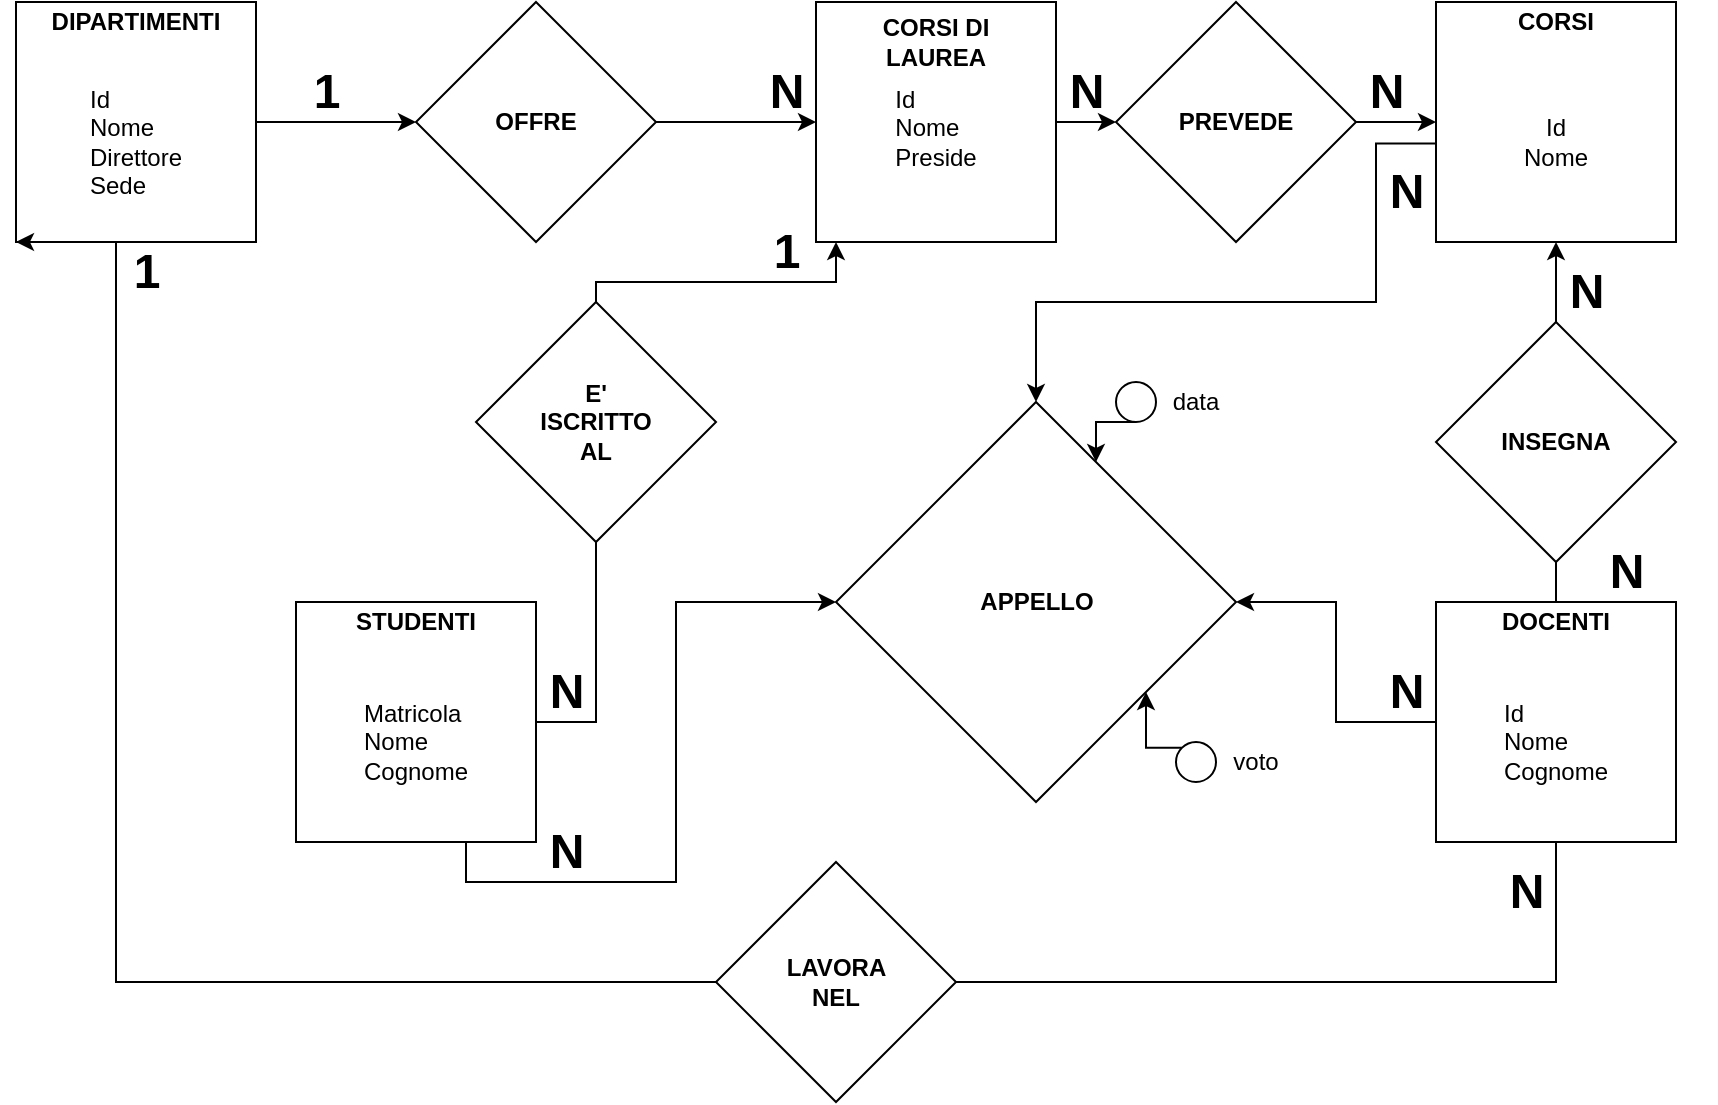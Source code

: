 <mxfile version="14.6.10" type="device"><diagram id="Zfwfw7I1JtnHJNnIfLYa" name="Page-1"><mxGraphModel dx="3585" dy="1035" grid="1" gridSize="10" guides="1" tooltips="1" connect="1" arrows="1" fold="1" page="0" pageScale="1" pageWidth="827" pageHeight="1169" math="0" shadow="0"><root><mxCell id="0"/><mxCell id="1" parent="0"/><mxCell id="oftJoagpIi9MALdeKWig-32" value="" style="group" vertex="1" connectable="0" parent="1"><mxGeometry x="-2210" y="-280" width="120" height="120" as="geometry"/></mxCell><mxCell id="oftJoagpIi9MALdeKWig-2" value="" style="rounded=0;whiteSpace=wrap;html=1;fontStyle=1" vertex="1" parent="oftJoagpIi9MALdeKWig-32"><mxGeometry width="120" height="120" as="geometry"/></mxCell><mxCell id="oftJoagpIi9MALdeKWig-5" value="DIPARTIMENTI&lt;br&gt;" style="text;html=1;strokeColor=none;fillColor=none;align=center;verticalAlign=middle;whiteSpace=wrap;rounded=0;fontStyle=1" vertex="1" parent="oftJoagpIi9MALdeKWig-32"><mxGeometry x="40" width="40" height="20" as="geometry"/></mxCell><mxCell id="oftJoagpIi9MALdeKWig-7" value="&lt;div style=&quot;text-align: left&quot;&gt;Id&lt;/div&gt;&lt;div style=&quot;text-align: left&quot;&gt;Nome&lt;/div&gt;&lt;div style=&quot;text-align: left&quot;&gt;Direttore&lt;/div&gt;&lt;div style=&quot;text-align: left&quot;&gt;Sede&lt;/div&gt;" style="text;html=1;strokeColor=none;fillColor=none;align=center;verticalAlign=middle;whiteSpace=wrap;rounded=0;" vertex="1" parent="oftJoagpIi9MALdeKWig-32"><mxGeometry x="10" y="20" width="100" height="100" as="geometry"/></mxCell><mxCell id="oftJoagpIi9MALdeKWig-33" value="" style="group" vertex="1" connectable="0" parent="1"><mxGeometry x="-2010" y="-280" width="120" height="120" as="geometry"/></mxCell><mxCell id="oftJoagpIi9MALdeKWig-17" value="" style="rhombus;whiteSpace=wrap;html=1;" vertex="1" parent="oftJoagpIi9MALdeKWig-33"><mxGeometry width="120" height="120" as="geometry"/></mxCell><mxCell id="oftJoagpIi9MALdeKWig-22" value="OFFRE" style="text;html=1;strokeColor=none;fillColor=none;align=center;verticalAlign=middle;whiteSpace=wrap;rounded=0;fontStyle=1" vertex="1" parent="oftJoagpIi9MALdeKWig-33"><mxGeometry x="40" y="50" width="40" height="20" as="geometry"/></mxCell><mxCell id="oftJoagpIi9MALdeKWig-34" value="" style="group" vertex="1" connectable="0" parent="1"><mxGeometry x="-1810" y="-280" width="120" height="120" as="geometry"/></mxCell><mxCell id="oftJoagpIi9MALdeKWig-9" value="" style="rounded=0;whiteSpace=wrap;html=1;fontStyle=1" vertex="1" parent="oftJoagpIi9MALdeKWig-34"><mxGeometry width="120" height="120" as="geometry"/></mxCell><mxCell id="oftJoagpIi9MALdeKWig-10" value="CORSI DI LAUREA" style="text;html=1;strokeColor=none;fillColor=none;align=center;verticalAlign=middle;whiteSpace=wrap;rounded=0;fontStyle=1" vertex="1" parent="oftJoagpIi9MALdeKWig-34"><mxGeometry x="20" y="10" width="80" height="20" as="geometry"/></mxCell><mxCell id="oftJoagpIi9MALdeKWig-11" value="&lt;div style=&quot;text-align: left&quot;&gt;Id&lt;/div&gt;&lt;div style=&quot;text-align: left&quot;&gt;Nome&lt;/div&gt;&lt;div style=&quot;text-align: left&quot;&gt;Preside&lt;/div&gt;&lt;div style=&quot;text-align: left&quot;&gt;&lt;br&gt;&lt;/div&gt;" style="text;html=1;strokeColor=none;fillColor=none;align=center;verticalAlign=middle;whiteSpace=wrap;rounded=0;" vertex="1" parent="oftJoagpIi9MALdeKWig-34"><mxGeometry x="10" y="20" width="100" height="100" as="geometry"/></mxCell><mxCell id="oftJoagpIi9MALdeKWig-49" value="" style="group" vertex="1" connectable="0" parent="1"><mxGeometry x="-1500" y="20" width="120" height="120" as="geometry"/></mxCell><mxCell id="oftJoagpIi9MALdeKWig-50" value="" style="rounded=0;whiteSpace=wrap;html=1;fontStyle=1" vertex="1" parent="oftJoagpIi9MALdeKWig-49"><mxGeometry width="120" height="120" as="geometry"/></mxCell><mxCell id="oftJoagpIi9MALdeKWig-51" value="DOCENTI" style="text;html=1;strokeColor=none;fillColor=none;align=center;verticalAlign=middle;whiteSpace=wrap;rounded=0;fontStyle=1" vertex="1" parent="oftJoagpIi9MALdeKWig-49"><mxGeometry x="40" width="40" height="20" as="geometry"/></mxCell><mxCell id="oftJoagpIi9MALdeKWig-52" value="&lt;div style=&quot;text-align: left&quot;&gt;Id&lt;/div&gt;&lt;div style=&quot;text-align: left&quot;&gt;Nome&lt;/div&gt;&lt;div style=&quot;text-align: left&quot;&gt;Cognome&lt;/div&gt;" style="text;html=1;strokeColor=none;fillColor=none;align=center;verticalAlign=middle;whiteSpace=wrap;rounded=0;" vertex="1" parent="oftJoagpIi9MALdeKWig-49"><mxGeometry x="10" y="20" width="100" height="100" as="geometry"/></mxCell><mxCell id="oftJoagpIi9MALdeKWig-53" value="" style="group" vertex="1" connectable="0" parent="1"><mxGeometry x="-1570" y="-250" width="190" height="90" as="geometry"/></mxCell><mxCell id="oftJoagpIi9MALdeKWig-46" value="N" style="text;strokeColor=none;fillColor=none;html=1;fontSize=24;fontStyle=1;verticalAlign=middle;align=center;" vertex="1" parent="oftJoagpIi9MALdeKWig-53"><mxGeometry width="90" height="30" as="geometry"/></mxCell><mxCell id="oftJoagpIi9MALdeKWig-36" value="" style="group" vertex="1" connectable="0" parent="oftJoagpIi9MALdeKWig-53"><mxGeometry x="70" y="-30" width="120" height="120" as="geometry"/></mxCell><mxCell id="oftJoagpIi9MALdeKWig-14" value="" style="rounded=0;whiteSpace=wrap;html=1;fontStyle=1" vertex="1" parent="oftJoagpIi9MALdeKWig-36"><mxGeometry width="120" height="120" as="geometry"/></mxCell><mxCell id="oftJoagpIi9MALdeKWig-15" value="CORSI" style="text;html=1;strokeColor=none;fillColor=none;align=center;verticalAlign=middle;whiteSpace=wrap;rounded=0;fontStyle=1" vertex="1" parent="oftJoagpIi9MALdeKWig-36"><mxGeometry x="40" width="40" height="20" as="geometry"/></mxCell><mxCell id="oftJoagpIi9MALdeKWig-16" value="Id&lt;br&gt;Nome" style="text;html=1;strokeColor=none;fillColor=none;align=center;verticalAlign=middle;whiteSpace=wrap;rounded=0;" vertex="1" parent="oftJoagpIi9MALdeKWig-36"><mxGeometry x="10" y="20" width="100" height="100" as="geometry"/></mxCell><mxCell id="oftJoagpIi9MALdeKWig-105" value="N" style="text;strokeColor=none;fillColor=none;html=1;fontSize=24;fontStyle=1;verticalAlign=middle;align=center;" vertex="1" parent="oftJoagpIi9MALdeKWig-53"><mxGeometry x="10" y="50" width="90" height="30" as="geometry"/></mxCell><mxCell id="oftJoagpIi9MALdeKWig-54" value="" style="group" vertex="1" connectable="0" parent="1"><mxGeometry x="-1720" y="-250" width="180" height="90" as="geometry"/></mxCell><mxCell id="oftJoagpIi9MALdeKWig-47" value="N" style="text;strokeColor=none;fillColor=none;html=1;fontSize=24;fontStyle=1;verticalAlign=middle;align=center;" vertex="1" parent="oftJoagpIi9MALdeKWig-54"><mxGeometry width="90" height="30" as="geometry"/></mxCell><mxCell id="oftJoagpIi9MALdeKWig-35" value="" style="group" vertex="1" connectable="0" parent="oftJoagpIi9MALdeKWig-54"><mxGeometry x="60" y="-30" width="120" height="120" as="geometry"/></mxCell><mxCell id="oftJoagpIi9MALdeKWig-25" value="" style="rhombus;whiteSpace=wrap;html=1;" vertex="1" parent="oftJoagpIi9MALdeKWig-35"><mxGeometry width="120" height="120" as="geometry"/></mxCell><mxCell id="oftJoagpIi9MALdeKWig-26" value="PREVEDE" style="text;html=1;strokeColor=none;fillColor=none;align=center;verticalAlign=middle;whiteSpace=wrap;rounded=0;fontStyle=1" vertex="1" parent="oftJoagpIi9MALdeKWig-35"><mxGeometry x="40" y="50" width="40" height="20" as="geometry"/></mxCell><mxCell id="oftJoagpIi9MALdeKWig-55" value="" style="group" vertex="1" connectable="0" parent="1"><mxGeometry x="-1870" y="-250" width="90" height="30" as="geometry"/></mxCell><mxCell id="oftJoagpIi9MALdeKWig-24" style="edgeStyle=orthogonalEdgeStyle;rounded=0;orthogonalLoop=1;jettySize=auto;html=1;entryX=0;entryY=0.5;entryDx=0;entryDy=0;" edge="1" parent="oftJoagpIi9MALdeKWig-55" source="oftJoagpIi9MALdeKWig-17" target="oftJoagpIi9MALdeKWig-9"><mxGeometry relative="1" as="geometry"/></mxCell><mxCell id="oftJoagpIi9MALdeKWig-45" value="N" style="text;strokeColor=none;fillColor=none;html=1;fontSize=24;fontStyle=1;verticalAlign=middle;align=center;" vertex="1" parent="oftJoagpIi9MALdeKWig-55"><mxGeometry width="90" height="30" as="geometry"/></mxCell><mxCell id="oftJoagpIi9MALdeKWig-56" value="" style="group" vertex="1" connectable="0" parent="1"><mxGeometry x="-2100" y="-250" width="90" height="30" as="geometry"/></mxCell><mxCell id="oftJoagpIi9MALdeKWig-43" style="edgeStyle=orthogonalEdgeStyle;rounded=0;orthogonalLoop=1;jettySize=auto;html=1;" edge="1" parent="oftJoagpIi9MALdeKWig-56" source="oftJoagpIi9MALdeKWig-2" target="oftJoagpIi9MALdeKWig-17"><mxGeometry relative="1" as="geometry"/></mxCell><mxCell id="oftJoagpIi9MALdeKWig-48" value="1" style="text;strokeColor=none;fillColor=none;html=1;fontSize=24;fontStyle=1;verticalAlign=middle;align=center;" vertex="1" parent="oftJoagpIi9MALdeKWig-56"><mxGeometry width="90" height="30" as="geometry"/></mxCell><mxCell id="oftJoagpIi9MALdeKWig-44" style="edgeStyle=orthogonalEdgeStyle;rounded=0;orthogonalLoop=1;jettySize=auto;html=1;entryX=0;entryY=0.5;entryDx=0;entryDy=0;" edge="1" parent="1" source="oftJoagpIi9MALdeKWig-25" target="oftJoagpIi9MALdeKWig-14"><mxGeometry relative="1" as="geometry"/></mxCell><mxCell id="oftJoagpIi9MALdeKWig-27" style="edgeStyle=orthogonalEdgeStyle;rounded=0;orthogonalLoop=1;jettySize=auto;html=1;entryX=0;entryY=0.5;entryDx=0;entryDy=0;" edge="1" parent="1" source="oftJoagpIi9MALdeKWig-9" target="oftJoagpIi9MALdeKWig-25"><mxGeometry relative="1" as="geometry"/></mxCell><mxCell id="oftJoagpIi9MALdeKWig-58" value="" style="group" vertex="1" connectable="0" parent="1"><mxGeometry x="-2070" y="20" width="120" height="120" as="geometry"/></mxCell><mxCell id="oftJoagpIi9MALdeKWig-59" value="" style="rounded=0;whiteSpace=wrap;html=1;fontStyle=1" vertex="1" parent="oftJoagpIi9MALdeKWig-58"><mxGeometry width="120" height="120" as="geometry"/></mxCell><mxCell id="oftJoagpIi9MALdeKWig-60" value="STUDENTI" style="text;html=1;strokeColor=none;fillColor=none;align=center;verticalAlign=middle;whiteSpace=wrap;rounded=0;fontStyle=1" vertex="1" parent="oftJoagpIi9MALdeKWig-58"><mxGeometry x="40" width="40" height="20" as="geometry"/></mxCell><mxCell id="oftJoagpIi9MALdeKWig-61" value="&lt;div style=&quot;text-align: left&quot;&gt;Matricola&lt;/div&gt;&lt;div style=&quot;text-align: left&quot;&gt;Nome&lt;/div&gt;&lt;div style=&quot;text-align: left&quot;&gt;Cognome&lt;/div&gt;" style="text;html=1;strokeColor=none;fillColor=none;align=center;verticalAlign=middle;whiteSpace=wrap;rounded=0;" vertex="1" parent="oftJoagpIi9MALdeKWig-58"><mxGeometry x="10" y="20" width="100" height="100" as="geometry"/></mxCell><mxCell id="oftJoagpIi9MALdeKWig-62" style="edgeStyle=orthogonalEdgeStyle;rounded=0;orthogonalLoop=1;jettySize=auto;html=1;entryX=0;entryY=1;entryDx=0;entryDy=0;" edge="1" parent="1" source="oftJoagpIi9MALdeKWig-52" target="oftJoagpIi9MALdeKWig-2"><mxGeometry relative="1" as="geometry"><Array as="points"><mxPoint x="-1440" y="210"/><mxPoint x="-2160" y="210"/><mxPoint x="-2160" y="-160"/></Array></mxGeometry></mxCell><mxCell id="oftJoagpIi9MALdeKWig-63" value="" style="group" vertex="1" connectable="0" parent="1"><mxGeometry x="-1860" y="150" width="120" height="120" as="geometry"/></mxCell><mxCell id="oftJoagpIi9MALdeKWig-64" value="" style="rhombus;whiteSpace=wrap;html=1;" vertex="1" parent="oftJoagpIi9MALdeKWig-63"><mxGeometry width="120" height="120" as="geometry"/></mxCell><mxCell id="oftJoagpIi9MALdeKWig-65" value="LAVORA NEL" style="text;html=1;strokeColor=none;fillColor=none;align=center;verticalAlign=middle;whiteSpace=wrap;rounded=0;fontStyle=1" vertex="1" parent="oftJoagpIi9MALdeKWig-63"><mxGeometry x="40" y="50" width="40" height="20" as="geometry"/></mxCell><mxCell id="oftJoagpIi9MALdeKWig-66" style="edgeStyle=orthogonalEdgeStyle;rounded=0;orthogonalLoop=1;jettySize=auto;html=1;entryX=0.5;entryY=1;entryDx=0;entryDy=0;" edge="1" parent="1" source="oftJoagpIi9MALdeKWig-51" target="oftJoagpIi9MALdeKWig-16"><mxGeometry relative="1" as="geometry"/></mxCell><mxCell id="oftJoagpIi9MALdeKWig-67" value="" style="group" vertex="1" connectable="0" parent="1"><mxGeometry x="-1500" y="-120" width="140" height="140" as="geometry"/></mxCell><mxCell id="oftJoagpIi9MALdeKWig-68" value="" style="rhombus;whiteSpace=wrap;html=1;" vertex="1" parent="oftJoagpIi9MALdeKWig-67"><mxGeometry width="120" height="120" as="geometry"/></mxCell><mxCell id="oftJoagpIi9MALdeKWig-69" value="INSEGNA" style="text;html=1;strokeColor=none;fillColor=none;align=center;verticalAlign=middle;whiteSpace=wrap;rounded=0;fontStyle=1" vertex="1" parent="oftJoagpIi9MALdeKWig-67"><mxGeometry x="40" y="50" width="40" height="20" as="geometry"/></mxCell><mxCell id="oftJoagpIi9MALdeKWig-89" value="N" style="text;strokeColor=none;fillColor=none;html=1;fontSize=24;fontStyle=1;verticalAlign=middle;align=center;" vertex="1" parent="oftJoagpIi9MALdeKWig-67"><mxGeometry x="50" y="110" width="90" height="30" as="geometry"/></mxCell><mxCell id="oftJoagpIi9MALdeKWig-82" style="edgeStyle=orthogonalEdgeStyle;rounded=0;orthogonalLoop=1;jettySize=auto;html=1;entryX=0;entryY=1;entryDx=0;entryDy=0;" edge="1" parent="1" source="oftJoagpIi9MALdeKWig-59" target="oftJoagpIi9MALdeKWig-11"><mxGeometry relative="1" as="geometry"><Array as="points"><mxPoint x="-1920" y="80"/><mxPoint x="-1920" y="-140"/><mxPoint x="-1800" y="-140"/></Array></mxGeometry></mxCell><mxCell id="oftJoagpIi9MALdeKWig-83" value="" style="rhombus;whiteSpace=wrap;html=1;" vertex="1" parent="1"><mxGeometry x="-1980" y="-130" width="120" height="120" as="geometry"/></mxCell><mxCell id="oftJoagpIi9MALdeKWig-85" value="E' ISCRITTO AL" style="text;html=1;strokeColor=none;fillColor=none;align=center;verticalAlign=middle;whiteSpace=wrap;rounded=0;fontStyle=1" vertex="1" parent="1"><mxGeometry x="-1940" y="-80" width="40" height="20" as="geometry"/></mxCell><mxCell id="oftJoagpIi9MALdeKWig-86" value="" style="group" vertex="1" connectable="0" parent="1"><mxGeometry x="-1800" y="-80" width="260" height="200" as="geometry"/></mxCell><mxCell id="oftJoagpIi9MALdeKWig-87" value="" style="rhombus;whiteSpace=wrap;html=1;" vertex="1" parent="oftJoagpIi9MALdeKWig-86"><mxGeometry width="200" height="200" as="geometry"/></mxCell><mxCell id="oftJoagpIi9MALdeKWig-88" value="APPELLO" style="text;html=1;strokeColor=none;fillColor=none;align=center;verticalAlign=middle;whiteSpace=wrap;rounded=0;fontStyle=1" vertex="1" parent="oftJoagpIi9MALdeKWig-86"><mxGeometry x="66.667" y="83.333" width="66.667" height="33.333" as="geometry"/></mxCell><mxCell id="oftJoagpIi9MALdeKWig-115" style="edgeStyle=orthogonalEdgeStyle;rounded=0;orthogonalLoop=1;jettySize=auto;html=1;exitX=0.5;exitY=1;exitDx=0;exitDy=0;entryX=0.65;entryY=0.15;entryDx=0;entryDy=0;entryPerimeter=0;" edge="1" parent="oftJoagpIi9MALdeKWig-86" source="oftJoagpIi9MALdeKWig-107" target="oftJoagpIi9MALdeKWig-87"><mxGeometry relative="1" as="geometry"/></mxCell><mxCell id="oftJoagpIi9MALdeKWig-107" value="" style="ellipse;whiteSpace=wrap;html=1;" vertex="1" parent="oftJoagpIi9MALdeKWig-86"><mxGeometry x="140" y="-10" width="20" height="20" as="geometry"/></mxCell><mxCell id="oftJoagpIi9MALdeKWig-113" style="edgeStyle=orthogonalEdgeStyle;rounded=0;orthogonalLoop=1;jettySize=auto;html=1;exitX=0;exitY=0;exitDx=0;exitDy=0;entryX=0.775;entryY=0.725;entryDx=0;entryDy=0;entryPerimeter=0;" edge="1" parent="oftJoagpIi9MALdeKWig-86" source="oftJoagpIi9MALdeKWig-108" target="oftJoagpIi9MALdeKWig-87"><mxGeometry relative="1" as="geometry"/></mxCell><mxCell id="oftJoagpIi9MALdeKWig-108" value="" style="ellipse;whiteSpace=wrap;html=1;" vertex="1" parent="oftJoagpIi9MALdeKWig-86"><mxGeometry x="170" y="170" width="20" height="20" as="geometry"/></mxCell><mxCell id="oftJoagpIi9MALdeKWig-111" value="voto" style="text;html=1;strokeColor=none;fillColor=none;align=center;verticalAlign=middle;whiteSpace=wrap;rounded=0;" vertex="1" parent="oftJoagpIi9MALdeKWig-86"><mxGeometry x="190" y="170" width="40" height="20" as="geometry"/></mxCell><mxCell id="oftJoagpIi9MALdeKWig-90" value="N" style="text;strokeColor=none;fillColor=none;html=1;fontSize=24;fontStyle=1;verticalAlign=middle;align=center;" vertex="1" parent="1"><mxGeometry x="-1470" y="-150" width="90" height="30" as="geometry"/></mxCell><mxCell id="oftJoagpIi9MALdeKWig-91" value="N" style="text;strokeColor=none;fillColor=none;html=1;fontSize=24;fontStyle=1;verticalAlign=middle;align=center;" vertex="1" parent="1"><mxGeometry x="-1500" y="150" width="90" height="30" as="geometry"/></mxCell><mxCell id="oftJoagpIi9MALdeKWig-92" value="N" style="text;strokeColor=none;fillColor=none;html=1;fontSize=24;fontStyle=1;verticalAlign=middle;align=center;" vertex="1" parent="1"><mxGeometry x="-1980" y="50" width="90" height="30" as="geometry"/></mxCell><mxCell id="oftJoagpIi9MALdeKWig-93" value="" style="group" vertex="1" connectable="0" parent="1"><mxGeometry x="-1870" y="-170" width="90" height="30" as="geometry"/></mxCell><mxCell id="oftJoagpIi9MALdeKWig-94" style="edgeStyle=orthogonalEdgeStyle;rounded=0;orthogonalLoop=1;jettySize=auto;html=1;" edge="1" parent="oftJoagpIi9MALdeKWig-93"><mxGeometry relative="1" as="geometry"/></mxCell><mxCell id="oftJoagpIi9MALdeKWig-95" value="1" style="text;strokeColor=none;fillColor=none;html=1;fontSize=24;fontStyle=1;verticalAlign=middle;align=center;" vertex="1" parent="oftJoagpIi9MALdeKWig-93"><mxGeometry width="90" height="30" as="geometry"/></mxCell><mxCell id="oftJoagpIi9MALdeKWig-96" value="" style="group" vertex="1" connectable="0" parent="1"><mxGeometry x="-2190" y="-160" width="90" height="30" as="geometry"/></mxCell><mxCell id="oftJoagpIi9MALdeKWig-97" style="edgeStyle=orthogonalEdgeStyle;rounded=0;orthogonalLoop=1;jettySize=auto;html=1;" edge="1" parent="oftJoagpIi9MALdeKWig-96"><mxGeometry relative="1" as="geometry"/></mxCell><mxCell id="oftJoagpIi9MALdeKWig-98" value="1" style="text;strokeColor=none;fillColor=none;html=1;fontSize=24;fontStyle=1;verticalAlign=middle;align=center;" vertex="1" parent="oftJoagpIi9MALdeKWig-96"><mxGeometry width="90" height="30" as="geometry"/></mxCell><mxCell id="oftJoagpIi9MALdeKWig-99" style="edgeStyle=orthogonalEdgeStyle;rounded=0;orthogonalLoop=1;jettySize=auto;html=1;exitX=0.75;exitY=1;exitDx=0;exitDy=0;entryX=0;entryY=0.5;entryDx=0;entryDy=0;" edge="1" parent="1" source="oftJoagpIi9MALdeKWig-61" target="oftJoagpIi9MALdeKWig-87"><mxGeometry relative="1" as="geometry"/></mxCell><mxCell id="oftJoagpIi9MALdeKWig-102" style="edgeStyle=orthogonalEdgeStyle;rounded=0;orthogonalLoop=1;jettySize=auto;html=1;exitX=0;exitY=0.59;exitDx=0;exitDy=0;exitPerimeter=0;entryX=0.5;entryY=0;entryDx=0;entryDy=0;" edge="1" parent="1" source="oftJoagpIi9MALdeKWig-14" target="oftJoagpIi9MALdeKWig-87"><mxGeometry relative="1" as="geometry"><mxPoint x="-1570" y="-100" as="targetPoint"/><Array as="points"><mxPoint x="-1530" y="-209"/><mxPoint x="-1530" y="-130"/><mxPoint x="-1700" y="-130"/></Array></mxGeometry></mxCell><mxCell id="oftJoagpIi9MALdeKWig-103" style="edgeStyle=orthogonalEdgeStyle;rounded=0;orthogonalLoop=1;jettySize=auto;html=1;entryX=1;entryY=0.5;entryDx=0;entryDy=0;" edge="1" parent="1" source="oftJoagpIi9MALdeKWig-50" target="oftJoagpIi9MALdeKWig-87"><mxGeometry relative="1" as="geometry"/></mxCell><mxCell id="oftJoagpIi9MALdeKWig-104" value="N" style="text;strokeColor=none;fillColor=none;html=1;fontSize=24;fontStyle=1;verticalAlign=middle;align=center;" vertex="1" parent="1"><mxGeometry x="-1980" y="130" width="90" height="30" as="geometry"/></mxCell><mxCell id="oftJoagpIi9MALdeKWig-106" value="N" style="text;strokeColor=none;fillColor=none;html=1;fontSize=24;fontStyle=1;verticalAlign=middle;align=center;" vertex="1" parent="1"><mxGeometry x="-1560" y="50" width="90" height="30" as="geometry"/></mxCell><mxCell id="oftJoagpIi9MALdeKWig-109" value="data" style="text;html=1;strokeColor=none;fillColor=none;align=center;verticalAlign=middle;whiteSpace=wrap;rounded=0;" vertex="1" parent="1"><mxGeometry x="-1640" y="-90" width="40" height="20" as="geometry"/></mxCell></root></mxGraphModel></diagram></mxfile>